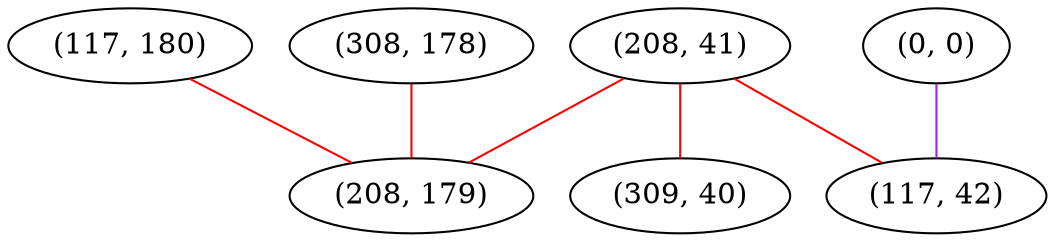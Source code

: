 graph "" {
"(117, 180)";
"(0, 0)";
"(208, 41)";
"(309, 40)";
"(117, 42)";
"(308, 178)";
"(208, 179)";
"(117, 180)" -- "(208, 179)"  [color=red, key=0, weight=1];
"(0, 0)" -- "(117, 42)"  [color=purple, key=0, weight=4];
"(208, 41)" -- "(208, 179)"  [color=red, key=0, weight=1];
"(208, 41)" -- "(117, 42)"  [color=red, key=0, weight=1];
"(208, 41)" -- "(309, 40)"  [color=red, key=0, weight=1];
"(308, 178)" -- "(208, 179)"  [color=red, key=0, weight=1];
}

